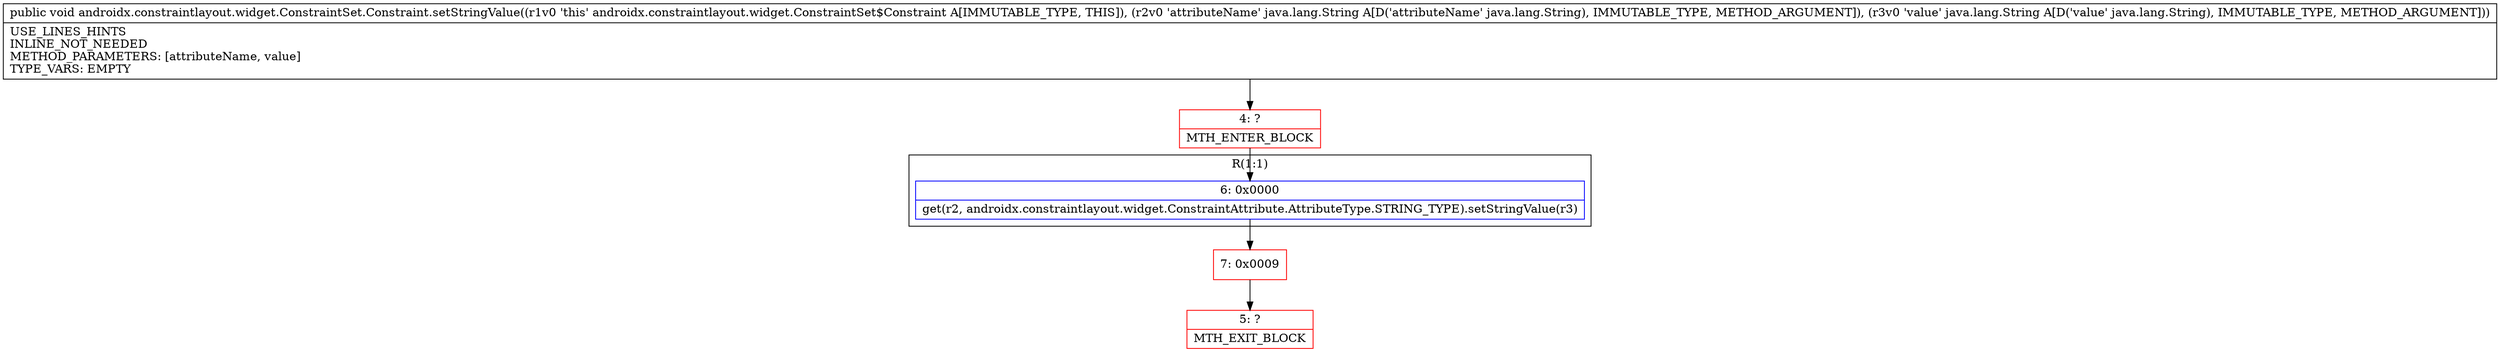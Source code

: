 digraph "CFG forandroidx.constraintlayout.widget.ConstraintSet.Constraint.setStringValue(Ljava\/lang\/String;Ljava\/lang\/String;)V" {
subgraph cluster_Region_455993146 {
label = "R(1:1)";
node [shape=record,color=blue];
Node_6 [shape=record,label="{6\:\ 0x0000|get(r2, androidx.constraintlayout.widget.ConstraintAttribute.AttributeType.STRING_TYPE).setStringValue(r3)\l}"];
}
Node_4 [shape=record,color=red,label="{4\:\ ?|MTH_ENTER_BLOCK\l}"];
Node_7 [shape=record,color=red,label="{7\:\ 0x0009}"];
Node_5 [shape=record,color=red,label="{5\:\ ?|MTH_EXIT_BLOCK\l}"];
MethodNode[shape=record,label="{public void androidx.constraintlayout.widget.ConstraintSet.Constraint.setStringValue((r1v0 'this' androidx.constraintlayout.widget.ConstraintSet$Constraint A[IMMUTABLE_TYPE, THIS]), (r2v0 'attributeName' java.lang.String A[D('attributeName' java.lang.String), IMMUTABLE_TYPE, METHOD_ARGUMENT]), (r3v0 'value' java.lang.String A[D('value' java.lang.String), IMMUTABLE_TYPE, METHOD_ARGUMENT]))  | USE_LINES_HINTS\lINLINE_NOT_NEEDED\lMETHOD_PARAMETERS: [attributeName, value]\lTYPE_VARS: EMPTY\l}"];
MethodNode -> Node_4;Node_6 -> Node_7;
Node_4 -> Node_6;
Node_7 -> Node_5;
}

